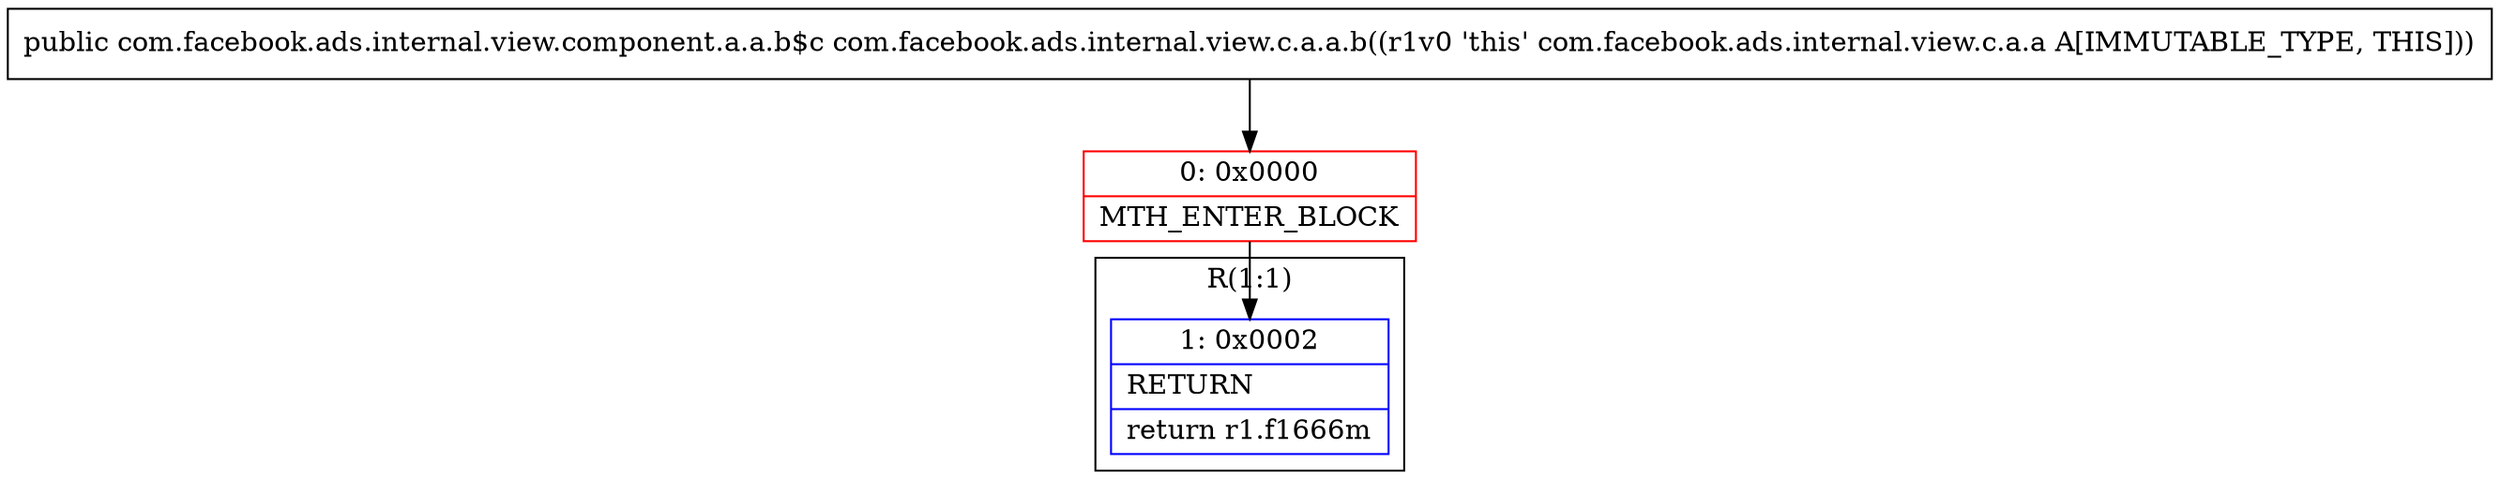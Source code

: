 digraph "CFG forcom.facebook.ads.internal.view.c.a.a.b()Lcom\/facebook\/ads\/internal\/view\/component\/a\/a\/b$c;" {
subgraph cluster_Region_1002540782 {
label = "R(1:1)";
node [shape=record,color=blue];
Node_1 [shape=record,label="{1\:\ 0x0002|RETURN\l|return r1.f1666m\l}"];
}
Node_0 [shape=record,color=red,label="{0\:\ 0x0000|MTH_ENTER_BLOCK\l}"];
MethodNode[shape=record,label="{public com.facebook.ads.internal.view.component.a.a.b$c com.facebook.ads.internal.view.c.a.a.b((r1v0 'this' com.facebook.ads.internal.view.c.a.a A[IMMUTABLE_TYPE, THIS])) }"];
MethodNode -> Node_0;
Node_0 -> Node_1;
}

